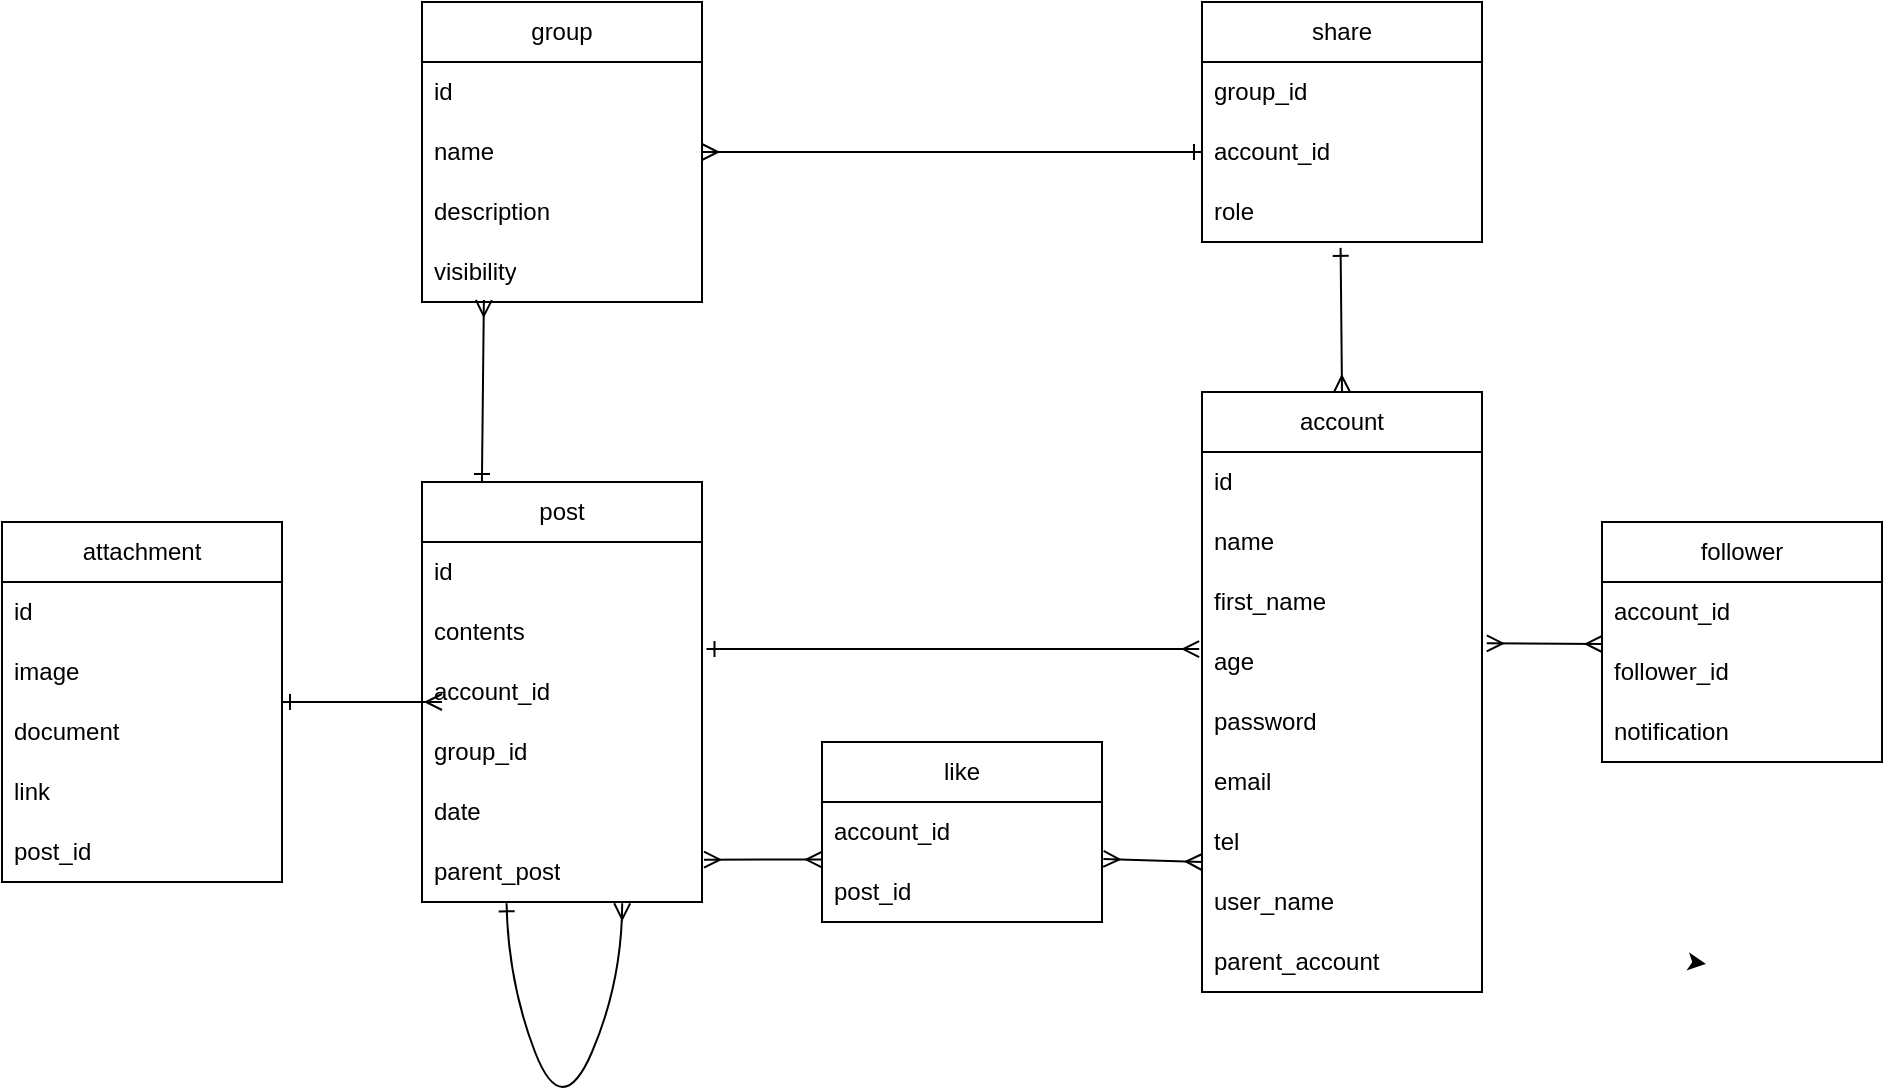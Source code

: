 <mxfile>
    <diagram id="3TALFzosFWKjuguV9RZu" name="Page-1">
        <mxGraphModel dx="1724" dy="805" grid="1" gridSize="10" guides="1" tooltips="1" connect="1" arrows="1" fold="1" page="1" pageScale="1" pageWidth="827" pageHeight="1169" math="0" shadow="0">
            <root>
                <mxCell id="0"/>
                <mxCell id="1" parent="0"/>
                <mxCell id="8" value="post" style="swimlane;fontStyle=0;childLayout=stackLayout;horizontal=1;startSize=30;horizontalStack=0;resizeParent=1;resizeParentMax=0;resizeLast=0;collapsible=1;marginBottom=0;whiteSpace=wrap;html=1;" parent="1" vertex="1">
                    <mxGeometry x="-10" y="280" width="140" height="210" as="geometry"/>
                </mxCell>
                <mxCell id="9" value="id" style="text;strokeColor=none;fillColor=none;align=left;verticalAlign=middle;spacingLeft=4;spacingRight=4;overflow=hidden;points=[[0,0.5],[1,0.5]];portConstraint=eastwest;rotatable=0;whiteSpace=wrap;html=1;" parent="8" vertex="1">
                    <mxGeometry y="30" width="140" height="30" as="geometry"/>
                </mxCell>
                <mxCell id="10" value="contents" style="text;strokeColor=none;fillColor=none;align=left;verticalAlign=middle;spacingLeft=4;spacingRight=4;overflow=hidden;points=[[0,0.5],[1,0.5]];portConstraint=eastwest;rotatable=0;whiteSpace=wrap;html=1;" parent="8" vertex="1">
                    <mxGeometry y="60" width="140" height="30" as="geometry"/>
                </mxCell>
                <mxCell id="89" value="account_id" style="text;strokeColor=none;fillColor=none;align=left;verticalAlign=middle;spacingLeft=4;spacingRight=4;overflow=hidden;points=[[0,0.5],[1,0.5]];portConstraint=eastwest;rotatable=0;whiteSpace=wrap;html=1;" vertex="1" parent="8">
                    <mxGeometry y="90" width="140" height="30" as="geometry"/>
                </mxCell>
                <mxCell id="104" value="group_id" style="text;strokeColor=none;fillColor=none;align=left;verticalAlign=middle;spacingLeft=4;spacingRight=4;overflow=hidden;points=[[0,0.5],[1,0.5]];portConstraint=eastwest;rotatable=0;whiteSpace=wrap;html=1;" vertex="1" parent="8">
                    <mxGeometry y="120" width="140" height="30" as="geometry"/>
                </mxCell>
                <mxCell id="15" value="date&lt;span style=&quot;color: rgba(0, 0, 0, 0); font-family: monospace; font-size: 0px;&quot;&gt;%3CmxGraphModel%3E%3Croot%3E%3CmxCell%20id%3D%220%22%2F%3E%3CmxCell%20id%3D%221%22%20parent%3D%220%22%2F%3E%3CmxCell%20id%3D%222%22%20value%3D%22tel%22%20style%3D%22text%3BstrokeColor%3Dnone%3BfillColor%3Dnone%3Balign%3Dleft%3BverticalAlign%3Dmiddle%3BspacingLeft%3D4%3BspacingRight%3D4%3Boverflow%3Dhidden%3Bpoints%3D%5B%5B0%2C0.5%5D%2C%5B1%2C0.5%5D%5D%3BportConstraint%3Deastwest%3Brotatable%3D0%3BwhiteSpace%3Dwrap%3Bhtml%3D1%3B%22%20vertex%3D%221%22%20parent%3D%221%22%3E%3CmxGeometry%20x%3D%2240%22%20y%3D%22380%22%20width%3D%22140%22%20height%3D%2230%22%20as%3D%22geometry%22%2F%3E%3C%2FmxCell%3E%3C%2Froot%3E%3C%2FmxGraphModel%3E&lt;/span&gt;" style="text;strokeColor=none;fillColor=none;align=left;verticalAlign=middle;spacingLeft=4;spacingRight=4;overflow=hidden;points=[[0,0.5],[1,0.5]];portConstraint=eastwest;rotatable=0;whiteSpace=wrap;html=1;" parent="8" vertex="1">
                    <mxGeometry y="150" width="140" height="30" as="geometry"/>
                </mxCell>
                <mxCell id="79" value="parent_post" style="text;strokeColor=none;fillColor=none;align=left;verticalAlign=middle;spacingLeft=4;spacingRight=4;overflow=hidden;points=[[0,0.5],[1,0.5]];portConstraint=eastwest;rotatable=0;whiteSpace=wrap;html=1;" parent="8" vertex="1">
                    <mxGeometry y="180" width="140" height="30" as="geometry"/>
                </mxCell>
                <mxCell id="63" value="" style="curved=1;endArrow=ERone;html=1;endFill=0;startArrow=ERmany;startFill=0;exitX=0.715;exitY=1.022;exitDx=0;exitDy=0;exitPerimeter=0;entryX=0.302;entryY=1.022;entryDx=0;entryDy=0;entryPerimeter=0;" parent="8" edge="1" target="79" source="79">
                    <mxGeometry width="50" height="50" relative="1" as="geometry">
                        <mxPoint x="40" y="260" as="sourcePoint"/>
                        <mxPoint x="43" y="216" as="targetPoint"/>
                        <Array as="points">
                            <mxPoint x="100" y="250"/>
                            <mxPoint x="70" y="320"/>
                            <mxPoint x="43" y="250"/>
                        </Array>
                    </mxGeometry>
                </mxCell>
                <mxCell id="34" style="edgeStyle=none;html=1;exitX=0.25;exitY=0;exitDx=0;exitDy=0;entryX=0.3;entryY=0.008;entryDx=0;entryDy=0;entryPerimeter=0;" parent="1" edge="1">
                    <mxGeometry relative="1" as="geometry">
                        <mxPoint x="625" y="520" as="sourcePoint"/>
                        <mxPoint x="632" y="520.96" as="targetPoint"/>
                    </mxGeometry>
                </mxCell>
                <mxCell id="36" value="account" style="swimlane;fontStyle=0;childLayout=stackLayout;horizontal=1;startSize=30;horizontalStack=0;resizeParent=1;resizeParentMax=0;resizeLast=0;collapsible=1;marginBottom=0;whiteSpace=wrap;html=1;" parent="1" vertex="1">
                    <mxGeometry x="380" y="235" width="140" height="300" as="geometry"/>
                </mxCell>
                <mxCell id="37" value="id" style="text;strokeColor=none;fillColor=none;align=left;verticalAlign=middle;spacingLeft=4;spacingRight=4;overflow=hidden;points=[[0,0.5],[1,0.5]];portConstraint=eastwest;rotatable=0;whiteSpace=wrap;html=1;" parent="36" vertex="1">
                    <mxGeometry y="30" width="140" height="30" as="geometry"/>
                </mxCell>
                <mxCell id="6" value="name" style="text;strokeColor=none;fillColor=none;align=left;verticalAlign=middle;spacingLeft=4;spacingRight=4;overflow=hidden;points=[[0,0.5],[1,0.5]];portConstraint=eastwest;rotatable=0;whiteSpace=wrap;html=1;" parent="36" vertex="1">
                    <mxGeometry y="60" width="140" height="30" as="geometry"/>
                </mxCell>
                <mxCell id="77" value="first_name" style="text;strokeColor=none;fillColor=none;align=left;verticalAlign=middle;spacingLeft=4;spacingRight=4;overflow=hidden;points=[[0,0.5],[1,0.5]];portConstraint=eastwest;rotatable=0;whiteSpace=wrap;html=1;" parent="36" vertex="1">
                    <mxGeometry y="90" width="140" height="30" as="geometry"/>
                </mxCell>
                <mxCell id="14" value="age" style="text;strokeColor=none;fillColor=none;align=left;verticalAlign=middle;spacingLeft=4;spacingRight=4;overflow=hidden;points=[[0,0.5],[1,0.5]];portConstraint=eastwest;rotatable=0;whiteSpace=wrap;html=1;" parent="36" vertex="1">
                    <mxGeometry y="120" width="140" height="30" as="geometry"/>
                </mxCell>
                <mxCell id="7" value="password" style="text;strokeColor=none;fillColor=none;align=left;verticalAlign=middle;spacingLeft=4;spacingRight=4;overflow=hidden;points=[[0,0.5],[1,0.5]];portConstraint=eastwest;rotatable=0;whiteSpace=wrap;html=1;" parent="36" vertex="1">
                    <mxGeometry y="150" width="140" height="30" as="geometry"/>
                </mxCell>
                <mxCell id="12" value="email" style="text;strokeColor=none;fillColor=none;align=left;verticalAlign=middle;spacingLeft=4;spacingRight=4;overflow=hidden;points=[[0,0.5],[1,0.5]];portConstraint=eastwest;rotatable=0;whiteSpace=wrap;html=1;" parent="36" vertex="1">
                    <mxGeometry y="180" width="140" height="30" as="geometry"/>
                </mxCell>
                <mxCell id="13" value="tel" style="text;strokeColor=none;fillColor=none;align=left;verticalAlign=middle;spacingLeft=4;spacingRight=4;overflow=hidden;points=[[0,0.5],[1,0.5]];portConstraint=eastwest;rotatable=0;whiteSpace=wrap;html=1;" parent="36" vertex="1">
                    <mxGeometry y="210" width="140" height="30" as="geometry"/>
                </mxCell>
                <mxCell id="40" value="user_name" style="text;strokeColor=none;fillColor=none;align=left;verticalAlign=middle;spacingLeft=4;spacingRight=4;overflow=hidden;points=[[0,0.5],[1,0.5]];portConstraint=eastwest;rotatable=0;whiteSpace=wrap;html=1;" parent="36" vertex="1">
                    <mxGeometry y="240" width="140" height="30" as="geometry"/>
                </mxCell>
                <mxCell id="80" value="parent_account" style="text;strokeColor=none;fillColor=none;align=left;verticalAlign=middle;spacingLeft=4;spacingRight=4;overflow=hidden;points=[[0,0.5],[1,0.5]];portConstraint=eastwest;rotatable=0;whiteSpace=wrap;html=1;" parent="36" vertex="1">
                    <mxGeometry y="270" width="140" height="30" as="geometry"/>
                </mxCell>
                <mxCell id="62" style="edgeStyle=none;html=1;startArrow=ERmany;startFill=0;endArrow=ERone;endFill=0;entryX=1.016;entryY=0.784;entryDx=0;entryDy=0;exitX=-0.01;exitY=0.284;exitDx=0;exitDy=0;exitPerimeter=0;entryPerimeter=0;" parent="1" source="14" target="10" edge="1">
                    <mxGeometry relative="1" as="geometry">
                        <mxPoint x="240" y="365" as="targetPoint"/>
                    </mxGeometry>
                </mxCell>
                <mxCell id="65" value="like" style="swimlane;fontStyle=0;childLayout=stackLayout;horizontal=1;startSize=30;horizontalStack=0;resizeParent=1;resizeParentMax=0;resizeLast=0;collapsible=1;marginBottom=0;whiteSpace=wrap;html=1;" parent="1" vertex="1">
                    <mxGeometry x="190" y="410" width="140" height="90" as="geometry"/>
                </mxCell>
                <mxCell id="66" value="account_id" style="text;strokeColor=none;fillColor=none;align=left;verticalAlign=middle;spacingLeft=4;spacingRight=4;overflow=hidden;points=[[0,0.5],[1,0.5]];portConstraint=eastwest;rotatable=0;whiteSpace=wrap;html=1;" parent="65" vertex="1">
                    <mxGeometry y="30" width="140" height="30" as="geometry"/>
                </mxCell>
                <mxCell id="67" value="post_id" style="text;strokeColor=none;fillColor=none;align=left;verticalAlign=middle;spacingLeft=4;spacingRight=4;overflow=hidden;points=[[0,0.5],[1,0.5]];portConstraint=eastwest;rotatable=0;whiteSpace=wrap;html=1;" parent="65" vertex="1">
                    <mxGeometry y="60" width="140" height="30" as="geometry"/>
                </mxCell>
                <mxCell id="75" style="edgeStyle=none;html=1;startArrow=ERone;startFill=0;endArrow=ERmany;endFill=0;" parent="1" source="71" edge="1">
                    <mxGeometry relative="1" as="geometry">
                        <mxPoint y="390" as="targetPoint"/>
                    </mxGeometry>
                </mxCell>
                <mxCell id="71" value="attachment" style="swimlane;fontStyle=0;childLayout=stackLayout;horizontal=1;startSize=30;horizontalStack=0;resizeParent=1;resizeParentMax=0;resizeLast=0;collapsible=1;marginBottom=0;whiteSpace=wrap;html=1;" parent="1" vertex="1">
                    <mxGeometry x="-220" y="300" width="140" height="180" as="geometry"/>
                </mxCell>
                <mxCell id="72" value="id" style="text;strokeColor=none;fillColor=none;align=left;verticalAlign=middle;spacingLeft=4;spacingRight=4;overflow=hidden;points=[[0,0.5],[1,0.5]];portConstraint=eastwest;rotatable=0;whiteSpace=wrap;html=1;" parent="71" vertex="1">
                    <mxGeometry y="30" width="140" height="30" as="geometry"/>
                </mxCell>
                <mxCell id="73" value="image" style="text;strokeColor=none;fillColor=none;align=left;verticalAlign=middle;spacingLeft=4;spacingRight=4;overflow=hidden;points=[[0,0.5],[1,0.5]];portConstraint=eastwest;rotatable=0;whiteSpace=wrap;html=1;" parent="71" vertex="1">
                    <mxGeometry y="60" width="140" height="30" as="geometry"/>
                </mxCell>
                <mxCell id="76" value="document" style="text;strokeColor=none;fillColor=none;align=left;verticalAlign=middle;spacingLeft=4;spacingRight=4;overflow=hidden;points=[[0,0.5],[1,0.5]];portConstraint=eastwest;rotatable=0;whiteSpace=wrap;html=1;" parent="71" vertex="1">
                    <mxGeometry y="90" width="140" height="30" as="geometry"/>
                </mxCell>
                <mxCell id="74" value="link" style="text;strokeColor=none;fillColor=none;align=left;verticalAlign=middle;spacingLeft=4;spacingRight=4;overflow=hidden;points=[[0,0.5],[1,0.5]];portConstraint=eastwest;rotatable=0;whiteSpace=wrap;html=1;" parent="71" vertex="1">
                    <mxGeometry y="120" width="140" height="30" as="geometry"/>
                </mxCell>
                <mxCell id="88" value="post_id" style="text;strokeColor=none;fillColor=none;align=left;verticalAlign=middle;spacingLeft=4;spacingRight=4;overflow=hidden;points=[[0,0.5],[1,0.5]];portConstraint=eastwest;rotatable=0;whiteSpace=wrap;html=1;" parent="71" vertex="1">
                    <mxGeometry y="150" width="140" height="30" as="geometry"/>
                </mxCell>
                <mxCell id="81" value="follower" style="swimlane;fontStyle=0;childLayout=stackLayout;horizontal=1;startSize=30;horizontalStack=0;resizeParent=1;resizeParentMax=0;resizeLast=0;collapsible=1;marginBottom=0;whiteSpace=wrap;html=1;" parent="1" vertex="1">
                    <mxGeometry x="580" y="300" width="140" height="120" as="geometry"/>
                </mxCell>
                <mxCell id="82" value="account_id" style="text;strokeColor=none;fillColor=none;align=left;verticalAlign=middle;spacingLeft=4;spacingRight=4;overflow=hidden;points=[[0,0.5],[1,0.5]];portConstraint=eastwest;rotatable=0;whiteSpace=wrap;html=1;" parent="81" vertex="1">
                    <mxGeometry y="30" width="140" height="30" as="geometry"/>
                </mxCell>
                <mxCell id="86" value="follower_id" style="text;strokeColor=none;fillColor=none;align=left;verticalAlign=middle;spacingLeft=4;spacingRight=4;overflow=hidden;points=[[0,0.5],[1,0.5]];portConstraint=eastwest;rotatable=0;whiteSpace=wrap;html=1;" parent="81" vertex="1">
                    <mxGeometry y="60" width="140" height="30" as="geometry"/>
                </mxCell>
                <mxCell id="84" value="notification" style="text;strokeColor=none;fillColor=none;align=left;verticalAlign=middle;spacingLeft=4;spacingRight=4;overflow=hidden;points=[[0,0.5],[1,0.5]];portConstraint=eastwest;rotatable=0;whiteSpace=wrap;html=1;" parent="81" vertex="1">
                    <mxGeometry y="90" width="140" height="30" as="geometry"/>
                </mxCell>
                <mxCell id="85" value="" style="edgeStyle=none;html=1;startArrow=ERmany;startFill=0;endArrow=ERmany;endFill=0;exitX=1.017;exitY=0.188;exitDx=0;exitDy=0;exitPerimeter=0;" parent="1" source="14" edge="1">
                    <mxGeometry relative="1" as="geometry">
                        <mxPoint x="580" y="361" as="targetPoint"/>
                    </mxGeometry>
                </mxCell>
                <mxCell id="102" style="edgeStyle=none;html=1;entryX=0.214;entryY=0;entryDx=0;entryDy=0;startArrow=ERmany;startFill=0;endArrow=ERone;endFill=0;entryPerimeter=0;exitX=0.221;exitY=0.967;exitDx=0;exitDy=0;exitPerimeter=0;" edge="1" parent="1" source="93" target="8">
                    <mxGeometry relative="1" as="geometry">
                        <mxPoint x="180" y="70" as="sourcePoint"/>
                    </mxGeometry>
                </mxCell>
                <mxCell id="90" value="group" style="swimlane;fontStyle=0;childLayout=stackLayout;horizontal=1;startSize=30;horizontalStack=0;resizeParent=1;resizeParentMax=0;resizeLast=0;collapsible=1;marginBottom=0;whiteSpace=wrap;html=1;" vertex="1" parent="1">
                    <mxGeometry x="-10" y="40" width="140" height="150" as="geometry"/>
                </mxCell>
                <mxCell id="91" value="id" style="text;strokeColor=none;fillColor=none;align=left;verticalAlign=middle;spacingLeft=4;spacingRight=4;overflow=hidden;points=[[0,0.5],[1,0.5]];portConstraint=eastwest;rotatable=0;whiteSpace=wrap;html=1;" vertex="1" parent="90">
                    <mxGeometry y="30" width="140" height="30" as="geometry"/>
                </mxCell>
                <mxCell id="106" value="name" style="text;strokeColor=none;fillColor=none;align=left;verticalAlign=middle;spacingLeft=4;spacingRight=4;overflow=hidden;points=[[0,0.5],[1,0.5]];portConstraint=eastwest;rotatable=0;whiteSpace=wrap;html=1;" vertex="1" parent="90">
                    <mxGeometry y="60" width="140" height="30" as="geometry"/>
                </mxCell>
                <mxCell id="107" value="description" style="text;strokeColor=none;fillColor=none;align=left;verticalAlign=middle;spacingLeft=4;spacingRight=4;overflow=hidden;points=[[0,0.5],[1,0.5]];portConstraint=eastwest;rotatable=0;whiteSpace=wrap;html=1;" vertex="1" parent="90">
                    <mxGeometry y="90" width="140" height="30" as="geometry"/>
                </mxCell>
                <mxCell id="93" value="visibility" style="text;strokeColor=none;fillColor=none;align=left;verticalAlign=middle;spacingLeft=4;spacingRight=4;overflow=hidden;points=[[0,0.5],[1,0.5]];portConstraint=eastwest;rotatable=0;whiteSpace=wrap;html=1;" vertex="1" parent="90">
                    <mxGeometry y="120" width="140" height="30" as="geometry"/>
                </mxCell>
                <mxCell id="101" style="edgeStyle=none;html=1;entryX=0.5;entryY=0;entryDx=0;entryDy=0;startArrow=ERone;startFill=0;endArrow=ERmany;endFill=0;exitX=0.495;exitY=1.098;exitDx=0;exitDy=0;exitPerimeter=0;" edge="1" parent="1" source="92" target="36">
                    <mxGeometry relative="1" as="geometry">
                        <Array as="points"/>
                    </mxGeometry>
                </mxCell>
                <mxCell id="97" value="share" style="swimlane;fontStyle=0;childLayout=stackLayout;horizontal=1;startSize=30;horizontalStack=0;resizeParent=1;resizeParentMax=0;resizeLast=0;collapsible=1;marginBottom=0;whiteSpace=wrap;html=1;" vertex="1" parent="1">
                    <mxGeometry x="380" y="40" width="140" height="120" as="geometry"/>
                </mxCell>
                <mxCell id="98" value="group_id" style="text;strokeColor=none;fillColor=none;align=left;verticalAlign=middle;spacingLeft=4;spacingRight=4;overflow=hidden;points=[[0,0.5],[1,0.5]];portConstraint=eastwest;rotatable=0;whiteSpace=wrap;html=1;" vertex="1" parent="97">
                    <mxGeometry y="30" width="140" height="30" as="geometry"/>
                </mxCell>
                <mxCell id="99" value="account_id" style="text;strokeColor=none;fillColor=none;align=left;verticalAlign=middle;spacingLeft=4;spacingRight=4;overflow=hidden;points=[[0,0.5],[1,0.5]];portConstraint=eastwest;rotatable=0;whiteSpace=wrap;html=1;" vertex="1" parent="97">
                    <mxGeometry y="60" width="140" height="30" as="geometry"/>
                </mxCell>
                <mxCell id="92" value="role" style="text;strokeColor=none;fillColor=none;align=left;verticalAlign=middle;spacingLeft=4;spacingRight=4;overflow=hidden;points=[[0,0.5],[1,0.5]];portConstraint=eastwest;rotatable=0;whiteSpace=wrap;html=1;" vertex="1" parent="97">
                    <mxGeometry y="90" width="140" height="30" as="geometry"/>
                </mxCell>
                <mxCell id="105" style="edgeStyle=none;html=1;entryX=0;entryY=0.5;entryDx=0;entryDy=0;startArrow=ERmany;startFill=0;endArrow=ERone;endFill=0;exitX=1;exitY=0.5;exitDx=0;exitDy=0;" edge="1" parent="1" source="106" target="99">
                    <mxGeometry relative="1" as="geometry"/>
                </mxCell>
                <mxCell id="109" value="" style="edgeStyle=none;html=1;startArrow=ERmany;startFill=0;endArrow=ERmany;endFill=0;exitX=1.005;exitY=-0.052;exitDx=0;exitDy=0;exitPerimeter=0;" edge="1" parent="1" source="67">
                    <mxGeometry relative="1" as="geometry">
                        <mxPoint x="380" y="470" as="targetPoint"/>
                    </mxGeometry>
                </mxCell>
                <mxCell id="110" value="" style="edgeStyle=none;html=1;startArrow=ERmany;startFill=0;endArrow=ERmany;endFill=0;exitX=0.001;exitY=-0.04;exitDx=0;exitDy=0;exitPerimeter=0;entryX=1.007;entryY=0.294;entryDx=0;entryDy=0;entryPerimeter=0;" edge="1" parent="1" source="67" target="79">
                    <mxGeometry relative="1" as="geometry">
                        <mxPoint x="130" y="470" as="targetPoint"/>
                    </mxGeometry>
                </mxCell>
            </root>
        </mxGraphModel>
    </diagram>
</mxfile>